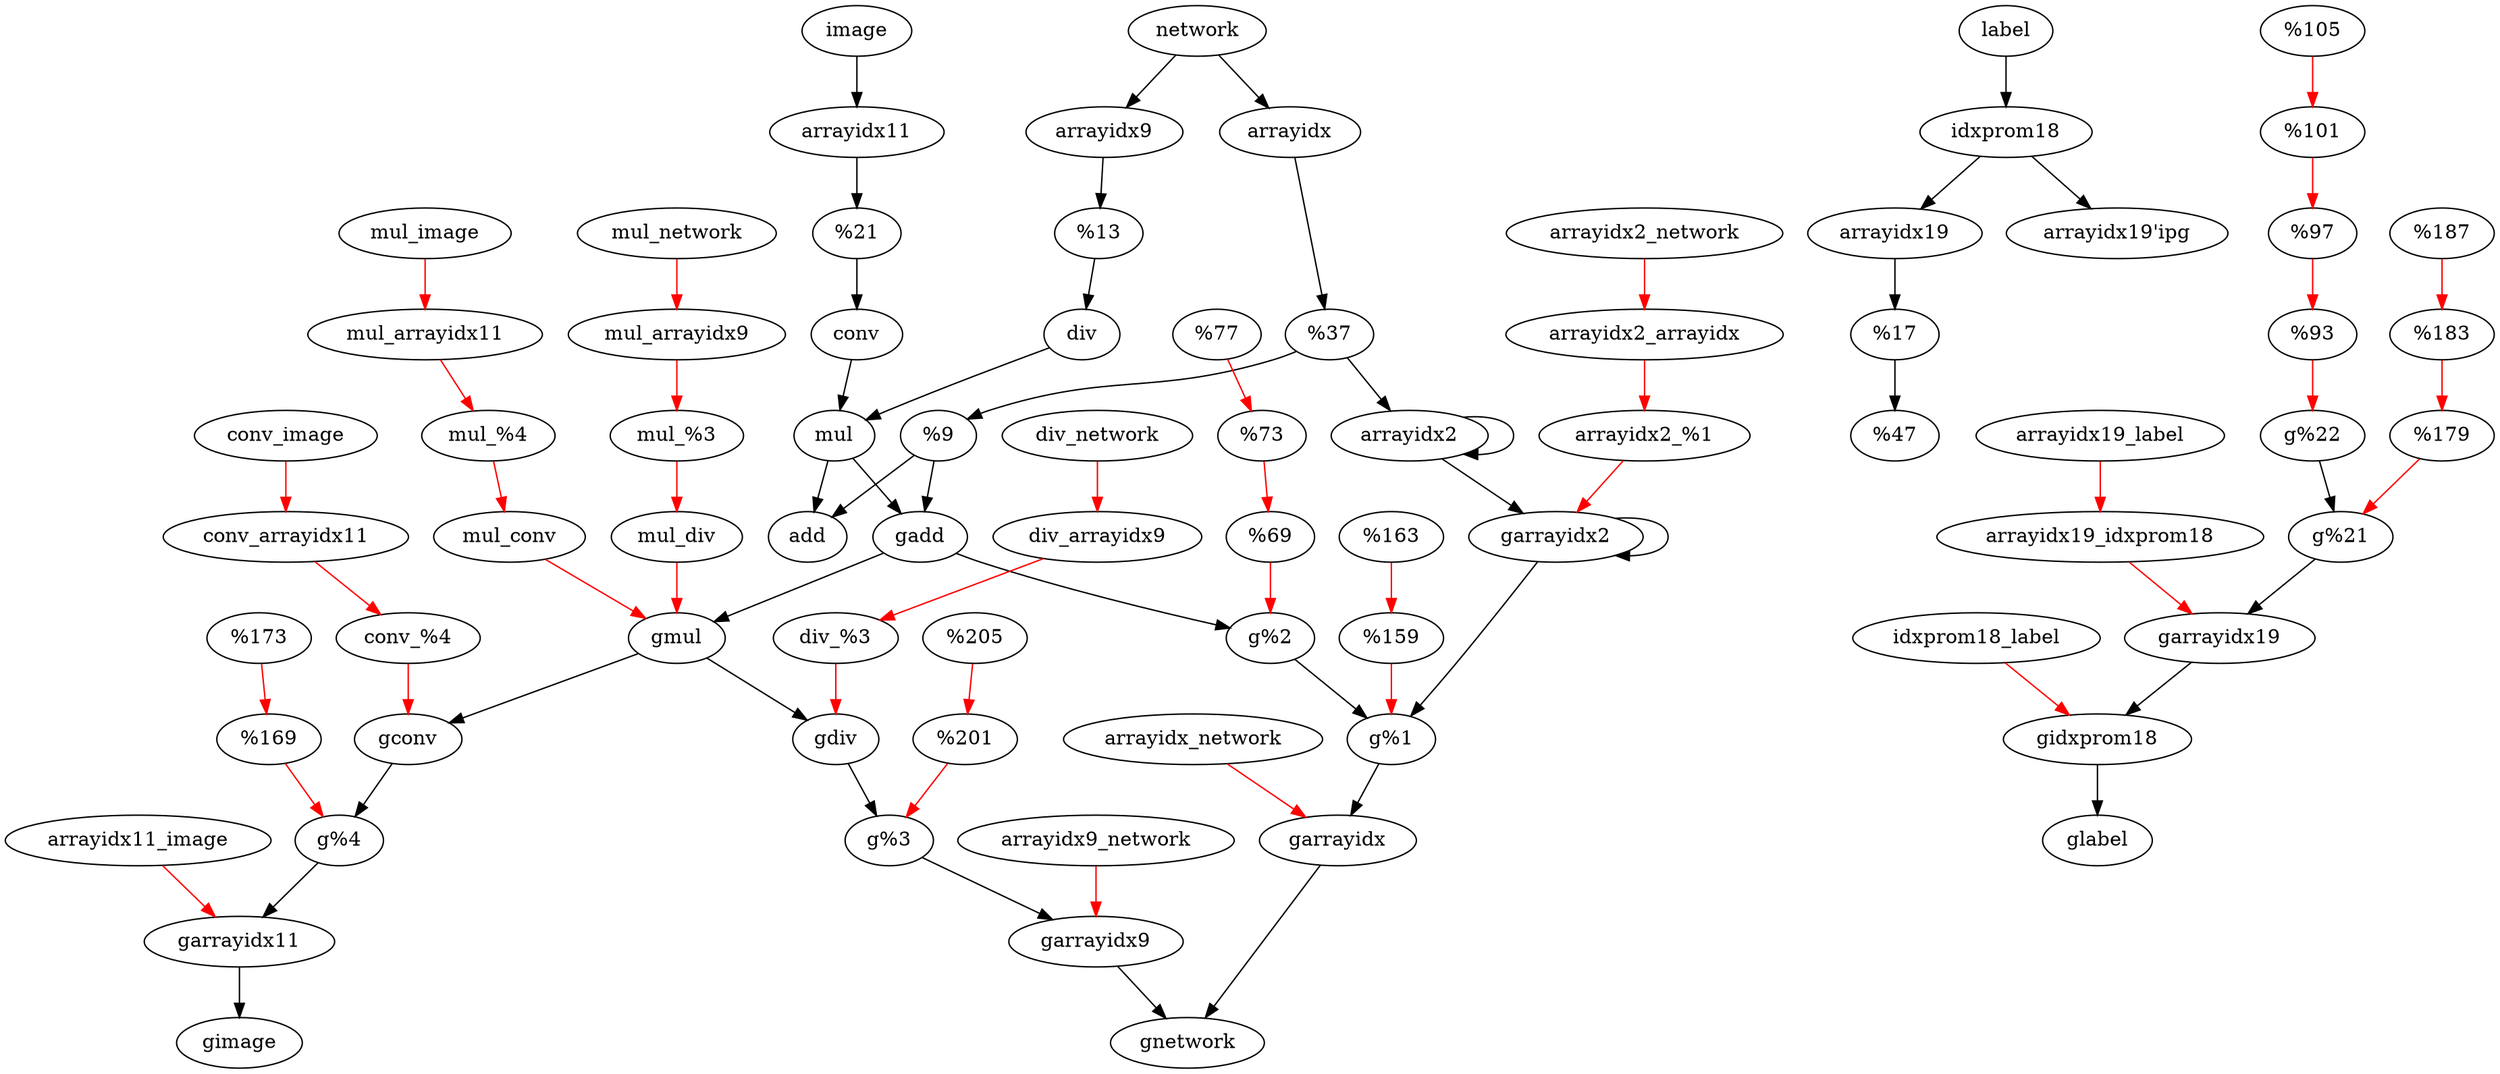 digraph G {
	subgraph Forward {
		"conv" -> "mul"
		"idxprom18" -> "arrayidx19"
		"idxprom18" -> "arrayidx19'ipg"
		"%2" -> "add"
		"arrayidx9" -> "%3"
		"arrayidx19" -> "%21"
		"arrayidx11" -> "%4"
		"mul" -> "add"
		"image" -> "arrayidx11"
		"network" -> "arrayidx9"
		"network" -> "arrayidx"
		"label" -> "idxprom18"
		"arrayidx2" -> "arrayidx2"
		"arrayidx" -> "%1"
		"%1" -> "arrayidx2"
		"%1" -> "%2"
		"%4" -> "conv"
		"%21" -> "%22"
		"div" -> "mul"
		"%3" -> "div"
	}
	subgraph Reverse {
		"gconv" -> "g%4"
		"conv_%4" -> "gconv"[color="red"]
		"conv_arrayidx11" -> "conv_%4"[color="red"]
		"conv_image" -> "conv_arrayidx11"[color="red"]
		"gidxprom18" -> "glabel"
		"idxprom18_label" -> "gidxprom18"[color="red"]
		"g%2" -> "g%1"
		"%2_%1" -> "g%2"[color="red"]
		"%2_arrayidx" -> "%2_%1"[color="red"]
		"%2_network" -> "%2_arrayidx"[color="red"]
		"garrayidx9" -> "gnetwork"
		"arrayidx9_network" -> "garrayidx9"[color="red"]
		"garrayidx19" -> "gidxprom18"
		"arrayidx19_idxprom18" -> "garrayidx19"[color="red"]
		"arrayidx19_label" -> "arrayidx19_idxprom18"[color="red"]
		"g%22" -> "g%21"
		"%22_%21" -> "g%22"[color="red"]
		"%22_arrayidx19" -> "%22_%21"[color="red"]
		"%22_idxprom18" -> "%22_arrayidx19"[color="red"]
		"%22_label" -> "%22_idxprom18"[color="red"]
		"gadd" -> "gmul"
		"mul" -> "gadd"
		"gadd" -> "g%2"
		"%2" -> "gadd"
		"garrayidx11" -> "gimage"
		"arrayidx11_image" -> "garrayidx11"[color="red"]
		"gmul" -> "gconv"
		"mul_conv" -> "gmul"[color="red"]
		"mul_%4" -> "mul_conv"[color="red"]
		"mul_arrayidx11" -> "mul_%4"[color="red"]
		"mul_image" -> "mul_arrayidx11"[color="red"]
		"gmul" -> "gdiv"
		"mul_div" -> "gmul"[color="red"]
		"mul_%3" -> "mul_div"[color="red"]
		"mul_arrayidx9" -> "mul_%3"[color="red"]
		"mul_network" -> "mul_arrayidx9"[color="red"]
		"garrayidx2" -> "garrayidx2"
		"arrayidx2" -> "garrayidx2"
		"garrayidx2" -> "g%1"
		"arrayidx2_%1" -> "garrayidx2"[color="red"]
		"arrayidx2_arrayidx" -> "arrayidx2_%1"[color="red"]
		"arrayidx2_network" -> "arrayidx2_arrayidx"[color="red"]
		"garrayidx" -> "gnetwork"
		"arrayidx_network" -> "garrayidx"[color="red"]
		"g%1" -> "garrayidx"
		"%1_arrayidx" -> "g%1"[color="red"]
		"%1_network" -> "%1_arrayidx"[color="red"]
		"g%4" -> "garrayidx11"
		"%4_arrayidx11" -> "g%4"[color="red"]
		"%4_image" -> "%4_arrayidx11"[color="red"]
		"g%21" -> "garrayidx19"
		"%21_arrayidx19" -> "g%21"[color="red"]
		"%21_idxprom18" -> "%21_arrayidx19"[color="red"]
		"%21_label" -> "%21_idxprom18"[color="red"]
		"gdiv" -> "g%3"
		"div_%3" -> "gdiv"[color="red"]
		"div_arrayidx9" -> "div_%3"[color="red"]
		"div_network" -> "div_arrayidx9"[color="red"]
		"g%3" -> "garrayidx9"
		"%3_arrayidx9" -> "g%3"[color="red"]
		"%3_network" -> "%3_arrayidx9"[color="red"]
	}
}
